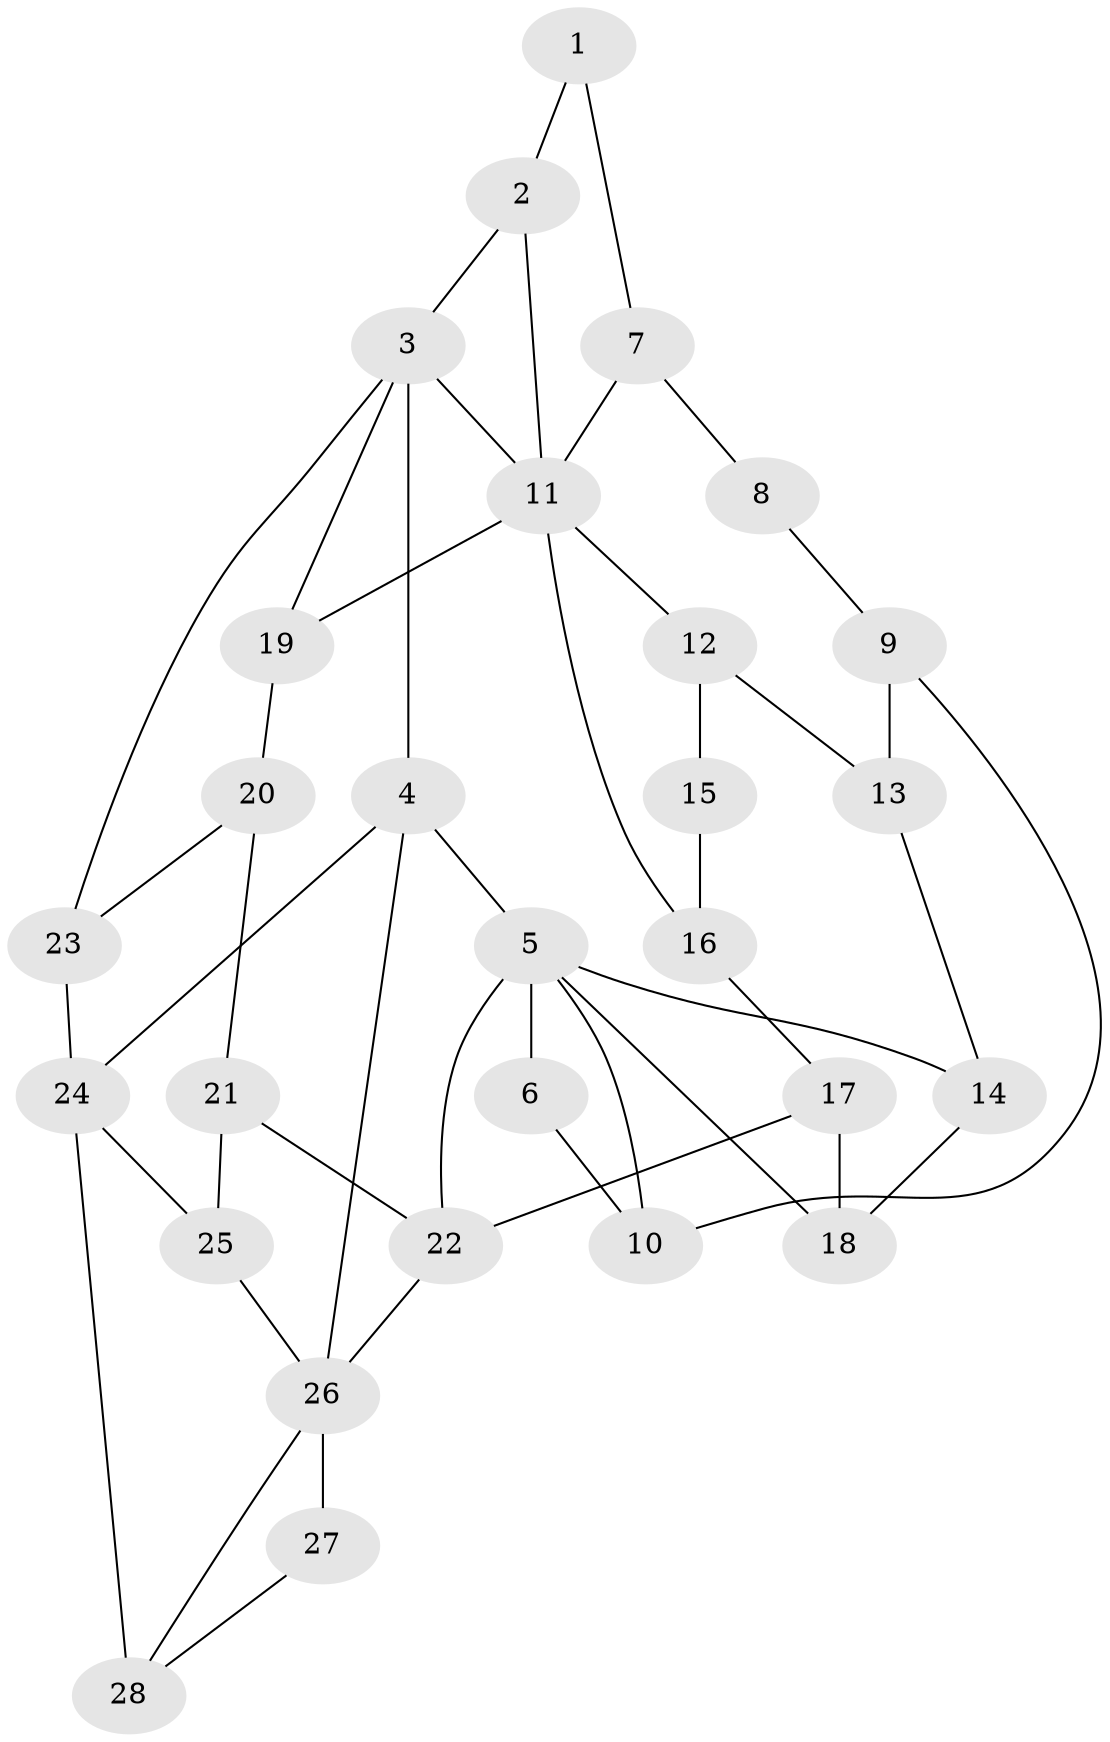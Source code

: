 // original degree distribution, {3: 0.09090909090909091, 4: 0.21818181818181817, 6: 0.2727272727272727, 5: 0.41818181818181815}
// Generated by graph-tools (version 1.1) at 2025/38/03/09/25 02:38:46]
// undirected, 28 vertices, 46 edges
graph export_dot {
graph [start="1"]
  node [color=gray90,style=filled];
  1;
  2;
  3;
  4;
  5;
  6;
  7;
  8;
  9;
  10;
  11;
  12;
  13;
  14;
  15;
  16;
  17;
  18;
  19;
  20;
  21;
  22;
  23;
  24;
  25;
  26;
  27;
  28;
  1 -- 2 [weight=1.0];
  1 -- 7 [weight=1.0];
  2 -- 3 [weight=1.0];
  2 -- 11 [weight=1.0];
  3 -- 4 [weight=2.0];
  3 -- 11 [weight=1.0];
  3 -- 19 [weight=1.0];
  3 -- 23 [weight=1.0];
  4 -- 5 [weight=1.0];
  4 -- 24 [weight=1.0];
  4 -- 26 [weight=1.0];
  5 -- 6 [weight=1.0];
  5 -- 10 [weight=1.0];
  5 -- 14 [weight=1.0];
  5 -- 18 [weight=1.0];
  5 -- 22 [weight=2.0];
  6 -- 10 [weight=1.0];
  7 -- 8 [weight=1.0];
  7 -- 11 [weight=1.0];
  8 -- 9 [weight=1.0];
  9 -- 10 [weight=1.0];
  9 -- 13 [weight=1.0];
  11 -- 12 [weight=1.0];
  11 -- 16 [weight=1.0];
  11 -- 19 [weight=1.0];
  12 -- 13 [weight=1.0];
  12 -- 15 [weight=2.0];
  13 -- 14 [weight=1.0];
  14 -- 18 [weight=1.0];
  15 -- 16 [weight=1.0];
  16 -- 17 [weight=1.0];
  17 -- 18 [weight=1.0];
  17 -- 22 [weight=1.0];
  19 -- 20 [weight=2.0];
  20 -- 21 [weight=1.0];
  20 -- 23 [weight=1.0];
  21 -- 22 [weight=1.0];
  21 -- 25 [weight=1.0];
  22 -- 26 [weight=2.0];
  23 -- 24 [weight=1.0];
  24 -- 25 [weight=1.0];
  24 -- 28 [weight=2.0];
  25 -- 26 [weight=1.0];
  26 -- 27 [weight=2.0];
  26 -- 28 [weight=1.0];
  27 -- 28 [weight=1.0];
}
